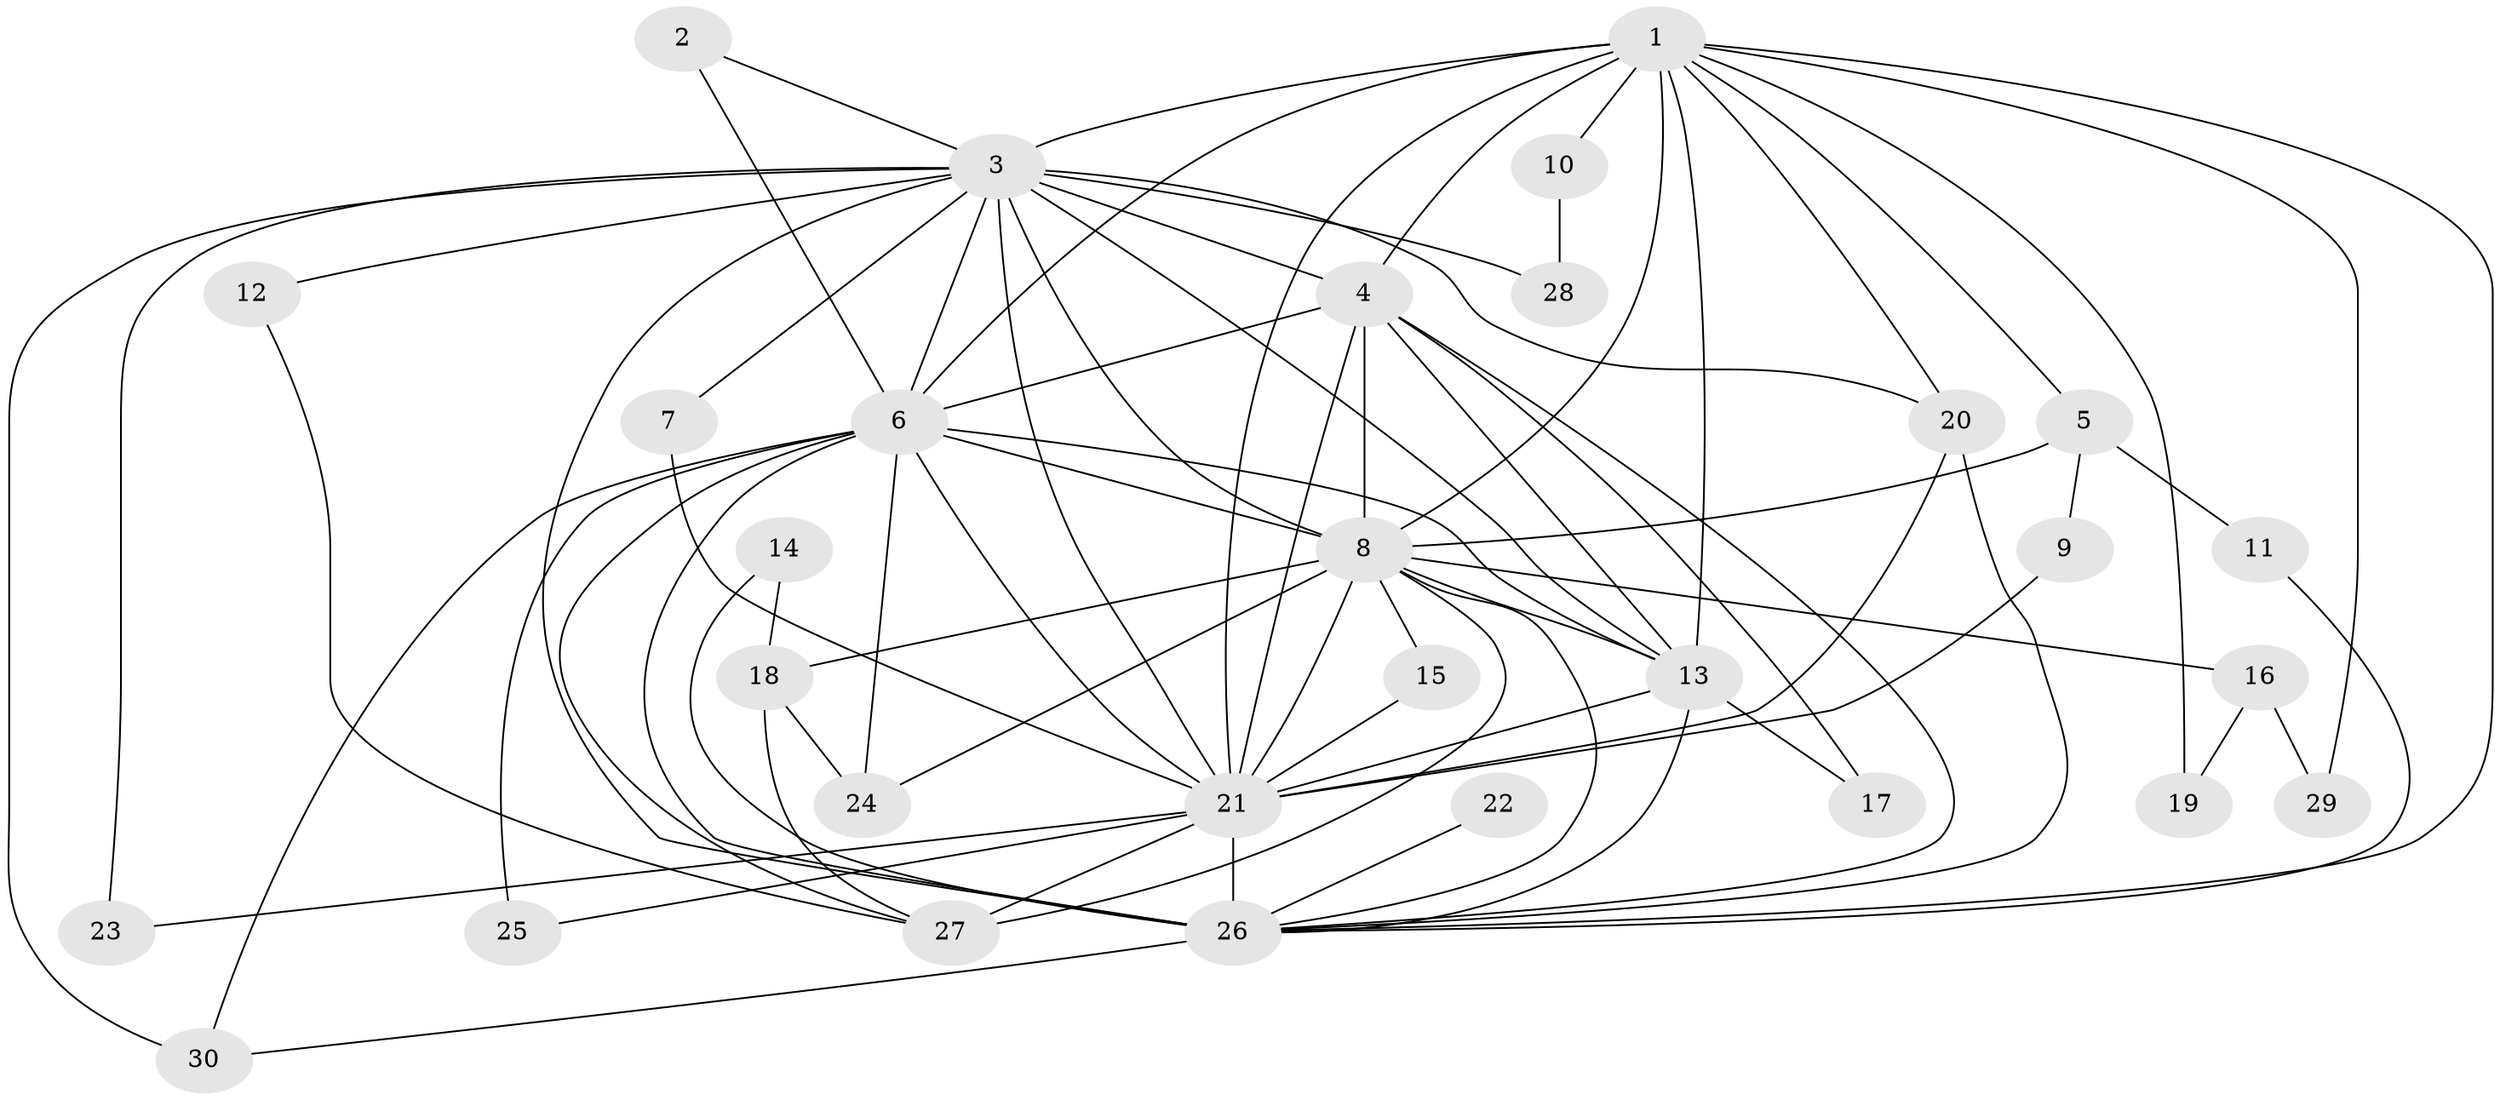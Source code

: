 // original degree distribution, {13: 0.01694915254237288, 18: 0.01694915254237288, 19: 0.01694915254237288, 21: 0.01694915254237288, 16: 0.01694915254237288, 15: 0.01694915254237288, 20: 0.01694915254237288, 12: 0.01694915254237288, 17: 0.01694915254237288, 14: 0.01694915254237288, 4: 0.05084745762711865, 6: 0.01694915254237288, 5: 0.03389830508474576, 2: 0.6101694915254238, 3: 0.11864406779661017}
// Generated by graph-tools (version 1.1) at 2025/01/03/09/25 03:01:21]
// undirected, 30 vertices, 74 edges
graph export_dot {
graph [start="1"]
  node [color=gray90,style=filled];
  1;
  2;
  3;
  4;
  5;
  6;
  7;
  8;
  9;
  10;
  11;
  12;
  13;
  14;
  15;
  16;
  17;
  18;
  19;
  20;
  21;
  22;
  23;
  24;
  25;
  26;
  27;
  28;
  29;
  30;
  1 -- 3 [weight=2.0];
  1 -- 4 [weight=1.0];
  1 -- 5 [weight=1.0];
  1 -- 6 [weight=1.0];
  1 -- 8 [weight=3.0];
  1 -- 10 [weight=1.0];
  1 -- 13 [weight=3.0];
  1 -- 19 [weight=1.0];
  1 -- 20 [weight=1.0];
  1 -- 21 [weight=1.0];
  1 -- 26 [weight=1.0];
  1 -- 29 [weight=1.0];
  2 -- 3 [weight=1.0];
  2 -- 6 [weight=1.0];
  3 -- 4 [weight=2.0];
  3 -- 6 [weight=2.0];
  3 -- 7 [weight=1.0];
  3 -- 8 [weight=4.0];
  3 -- 12 [weight=2.0];
  3 -- 13 [weight=2.0];
  3 -- 20 [weight=1.0];
  3 -- 21 [weight=2.0];
  3 -- 23 [weight=1.0];
  3 -- 26 [weight=2.0];
  3 -- 28 [weight=2.0];
  3 -- 30 [weight=1.0];
  4 -- 6 [weight=2.0];
  4 -- 8 [weight=2.0];
  4 -- 13 [weight=1.0];
  4 -- 17 [weight=2.0];
  4 -- 21 [weight=1.0];
  4 -- 26 [weight=1.0];
  5 -- 8 [weight=1.0];
  5 -- 9 [weight=1.0];
  5 -- 11 [weight=1.0];
  6 -- 8 [weight=3.0];
  6 -- 13 [weight=1.0];
  6 -- 21 [weight=1.0];
  6 -- 24 [weight=1.0];
  6 -- 25 [weight=1.0];
  6 -- 26 [weight=3.0];
  6 -- 27 [weight=1.0];
  6 -- 30 [weight=1.0];
  7 -- 21 [weight=1.0];
  8 -- 13 [weight=3.0];
  8 -- 15 [weight=1.0];
  8 -- 16 [weight=2.0];
  8 -- 18 [weight=2.0];
  8 -- 21 [weight=2.0];
  8 -- 24 [weight=1.0];
  8 -- 26 [weight=2.0];
  8 -- 27 [weight=1.0];
  9 -- 21 [weight=1.0];
  10 -- 28 [weight=1.0];
  11 -- 26 [weight=1.0];
  12 -- 27 [weight=1.0];
  13 -- 17 [weight=1.0];
  13 -- 21 [weight=1.0];
  13 -- 26 [weight=1.0];
  14 -- 18 [weight=1.0];
  14 -- 26 [weight=1.0];
  15 -- 21 [weight=2.0];
  16 -- 19 [weight=1.0];
  16 -- 29 [weight=1.0];
  18 -- 24 [weight=1.0];
  18 -- 27 [weight=1.0];
  20 -- 21 [weight=1.0];
  20 -- 26 [weight=1.0];
  21 -- 23 [weight=1.0];
  21 -- 25 [weight=1.0];
  21 -- 26 [weight=3.0];
  21 -- 27 [weight=2.0];
  22 -- 26 [weight=1.0];
  26 -- 30 [weight=1.0];
}
